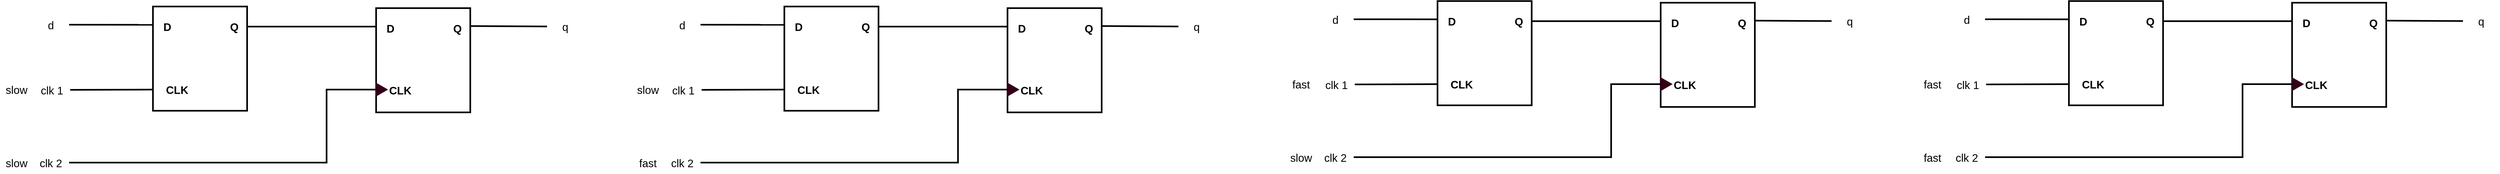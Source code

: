 <mxfile version="28.1.2">
  <diagram name="Page-1" id="pZ4C0FNI7BuHij9BLQkB">
    <mxGraphModel dx="1026" dy="610" grid="0" gridSize="10" guides="1" tooltips="1" connect="1" arrows="1" fold="1" page="1" pageScale="1" pageWidth="850" pageHeight="1100" math="0" shadow="0">
      <root>
        <mxCell id="0" />
        <mxCell id="1" parent="0" />
        <mxCell id="7MzC1vMGb-zY3rzy9tlx-23" value="" style="group" parent="1" vertex="1" connectable="0">
          <mxGeometry x="40" y="120" width="1072" height="307.5" as="geometry" />
        </mxCell>
        <mxCell id="7MzC1vMGb-zY3rzy9tlx-2" style="rounded=0;orthogonalLoop=1;jettySize=auto;html=1;exitX=1;exitY=0.5;exitDx=0;exitDy=0;endArrow=none;endFill=0;strokeWidth=3;entryX=0;entryY=0.5;entryDx=0;entryDy=0;" parent="7MzC1vMGb-zY3rzy9tlx-23" source="7MzC1vMGb-zY3rzy9tlx-3" edge="1">
          <mxGeometry relative="1" as="geometry">
            <mxPoint x="280" y="153" as="targetPoint" />
          </mxGeometry>
        </mxCell>
        <mxCell id="7MzC1vMGb-zY3rzy9tlx-3" value="clk 1" style="rounded=0;whiteSpace=wrap;html=1;strokeColor=none;fontSize=20;" parent="7MzC1vMGb-zY3rzy9tlx-23" vertex="1">
          <mxGeometry x="62" y="136" width="67" height="35" as="geometry" />
        </mxCell>
        <mxCell id="7MzC1vMGb-zY3rzy9tlx-4" style="rounded=0;orthogonalLoop=1;jettySize=auto;html=1;exitX=1;exitY=0.5;exitDx=0;exitDy=0;endArrow=none;endFill=0;strokeWidth=3;entryX=0.005;entryY=0.17;entryDx=0;entryDy=0;entryPerimeter=0;" parent="7MzC1vMGb-zY3rzy9tlx-23" source="7MzC1vMGb-zY3rzy9tlx-5" edge="1">
          <mxGeometry relative="1" as="geometry">
            <mxPoint x="292.865" y="33.64" as="targetPoint" />
          </mxGeometry>
        </mxCell>
        <mxCell id="7MzC1vMGb-zY3rzy9tlx-5" value="d" style="rounded=0;whiteSpace=wrap;html=1;strokeColor=none;fontSize=20;" parent="7MzC1vMGb-zY3rzy9tlx-23" vertex="1">
          <mxGeometry x="60" y="16" width="67" height="35" as="geometry" />
        </mxCell>
        <mxCell id="7MzC1vMGb-zY3rzy9tlx-6" style="rounded=0;orthogonalLoop=1;jettySize=auto;html=1;endArrow=none;endFill=0;strokeWidth=3;" parent="7MzC1vMGb-zY3rzy9tlx-23" edge="1">
          <mxGeometry relative="1" as="geometry">
            <mxPoint x="455" y="37" as="sourcePoint" />
            <mxPoint x="692" y="37" as="targetPoint" />
          </mxGeometry>
        </mxCell>
        <mxCell id="7MzC1vMGb-zY3rzy9tlx-7" value="" style="rounded=0;orthogonalLoop=1;jettySize=auto;html=1;strokeWidth=3;endArrow=none;endFill=0;" parent="7MzC1vMGb-zY3rzy9tlx-23" source="7MzC1vMGb-zY3rzy9tlx-8" edge="1">
          <mxGeometry relative="1" as="geometry">
            <mxPoint x="864" y="36" as="targetPoint" />
          </mxGeometry>
        </mxCell>
        <mxCell id="7MzC1vMGb-zY3rzy9tlx-8" value="q" style="rounded=0;whiteSpace=wrap;html=1;strokeColor=none;fontSize=20;" parent="7MzC1vMGb-zY3rzy9tlx-23" vertex="1">
          <mxGeometry x="1005" y="19.5" width="67" height="35" as="geometry" />
        </mxCell>
        <mxCell id="7MzC1vMGb-zY3rzy9tlx-9" value="" style="rounded=0;whiteSpace=wrap;html=1;strokeWidth=3;fontSize=20;container=0;fontStyle=1" parent="7MzC1vMGb-zY3rzy9tlx-23" vertex="1">
          <mxGeometry x="281" width="173" height="192" as="geometry" />
        </mxCell>
        <mxCell id="7MzC1vMGb-zY3rzy9tlx-10" value="D" style="text;html=1;align=center;verticalAlign=middle;resizable=0;points=[];autosize=1;strokeColor=none;fillColor=none;strokeWidth=3;fontSize=20;container=0;fontStyle=1" parent="7MzC1vMGb-zY3rzy9tlx-23" vertex="1">
          <mxGeometry x="290" y="18" width="33" height="37" as="geometry" />
        </mxCell>
        <mxCell id="7MzC1vMGb-zY3rzy9tlx-11" value="CLK" style="text;html=1;align=center;verticalAlign=middle;resizable=0;points=[];autosize=1;strokeColor=none;fillColor=none;strokeWidth=3;fontSize=20;container=0;fontStyle=1" parent="7MzC1vMGb-zY3rzy9tlx-23" vertex="1">
          <mxGeometry x="296" y="134" width="58" height="37" as="geometry" />
        </mxCell>
        <mxCell id="7MzC1vMGb-zY3rzy9tlx-12" value="Q" style="text;html=1;align=center;verticalAlign=middle;resizable=0;points=[];autosize=1;strokeColor=none;fillColor=none;strokeWidth=3;fontSize=20;container=0;fontStyle=1" parent="7MzC1vMGb-zY3rzy9tlx-23" vertex="1">
          <mxGeometry x="412" y="18" width="35" height="37" as="geometry" />
        </mxCell>
        <mxCell id="7MzC1vMGb-zY3rzy9tlx-14" value="" style="rounded=0;whiteSpace=wrap;html=1;strokeWidth=3;fontSize=20;container=0;fontStyle=1" parent="7MzC1vMGb-zY3rzy9tlx-23" vertex="1">
          <mxGeometry x="691" y="3" width="173" height="192" as="geometry" />
        </mxCell>
        <mxCell id="7MzC1vMGb-zY3rzy9tlx-15" value="D" style="text;html=1;align=center;verticalAlign=middle;resizable=0;points=[];autosize=1;strokeColor=none;fillColor=none;strokeWidth=3;fontSize=20;container=0;fontStyle=1" parent="7MzC1vMGb-zY3rzy9tlx-23" vertex="1">
          <mxGeometry x="700" y="21" width="33" height="37" as="geometry" />
        </mxCell>
        <mxCell id="7MzC1vMGb-zY3rzy9tlx-16" value="CLK" style="text;html=1;align=center;verticalAlign=middle;resizable=0;points=[];autosize=1;strokeColor=none;fillColor=none;strokeWidth=3;fontSize=20;container=0;fontStyle=1" parent="7MzC1vMGb-zY3rzy9tlx-23" vertex="1">
          <mxGeometry x="706" y="135" width="58" height="37" as="geometry" />
        </mxCell>
        <mxCell id="7MzC1vMGb-zY3rzy9tlx-17" value="Q" style="text;html=1;align=center;verticalAlign=middle;resizable=0;points=[];autosize=1;strokeColor=none;fillColor=none;strokeWidth=3;fontSize=20;container=0;fontStyle=1" parent="7MzC1vMGb-zY3rzy9tlx-23" vertex="1">
          <mxGeometry x="822" y="21" width="35" height="37" as="geometry" />
        </mxCell>
        <mxCell id="7MzC1vMGb-zY3rzy9tlx-18" value="" style="triangle;whiteSpace=wrap;html=1;strokeWidth=3;fillColor=#33001A;strokeColor=#33001A;fontColor=#ffffff;" parent="7MzC1vMGb-zY3rzy9tlx-23" vertex="1">
          <mxGeometry x="691" y="142" width="19" height="22" as="geometry" />
        </mxCell>
        <mxCell id="7MzC1vMGb-zY3rzy9tlx-20" style="edgeStyle=orthogonalEdgeStyle;rounded=0;orthogonalLoop=1;jettySize=auto;html=1;entryX=0;entryY=0.5;entryDx=0;entryDy=0;strokeWidth=3;endArrow=none;endFill=0;" parent="7MzC1vMGb-zY3rzy9tlx-23" source="7MzC1vMGb-zY3rzy9tlx-19" target="7MzC1vMGb-zY3rzy9tlx-18" edge="1">
          <mxGeometry relative="1" as="geometry">
            <Array as="points">
              <mxPoint x="600" y="288" />
              <mxPoint x="600" y="153" />
            </Array>
          </mxGeometry>
        </mxCell>
        <mxCell id="7MzC1vMGb-zY3rzy9tlx-19" value="clk 2" style="rounded=0;whiteSpace=wrap;html=1;strokeColor=none;fontSize=20;" parent="7MzC1vMGb-zY3rzy9tlx-23" vertex="1">
          <mxGeometry x="60" y="270" width="67" height="35" as="geometry" />
        </mxCell>
        <mxCell id="7MzC1vMGb-zY3rzy9tlx-21" value="&lt;font style=&quot;font-size: 20px;&quot;&gt;slow&lt;/font&gt;" style="text;html=1;align=center;verticalAlign=middle;resizable=0;points=[];autosize=1;strokeColor=none;fillColor=none;" parent="7MzC1vMGb-zY3rzy9tlx-23" vertex="1">
          <mxGeometry y="133" width="60" height="40" as="geometry" />
        </mxCell>
        <mxCell id="7MzC1vMGb-zY3rzy9tlx-22" value="&lt;font style=&quot;font-size: 20px;&quot;&gt;slow&lt;/font&gt;" style="text;html=1;align=center;verticalAlign=middle;resizable=0;points=[];autosize=1;strokeColor=none;fillColor=none;" parent="7MzC1vMGb-zY3rzy9tlx-23" vertex="1">
          <mxGeometry y="267.5" width="60" height="40" as="geometry" />
        </mxCell>
        <mxCell id="7MzC1vMGb-zY3rzy9tlx-24" value="" style="group" parent="1" vertex="1" connectable="0">
          <mxGeometry x="1200" y="120" width="1072" height="307.5" as="geometry" />
        </mxCell>
        <mxCell id="7MzC1vMGb-zY3rzy9tlx-25" style="rounded=0;orthogonalLoop=1;jettySize=auto;html=1;exitX=1;exitY=0.5;exitDx=0;exitDy=0;endArrow=none;endFill=0;strokeWidth=3;entryX=0;entryY=0.5;entryDx=0;entryDy=0;" parent="7MzC1vMGb-zY3rzy9tlx-24" source="7MzC1vMGb-zY3rzy9tlx-26" edge="1">
          <mxGeometry relative="1" as="geometry">
            <mxPoint x="280" y="153" as="targetPoint" />
          </mxGeometry>
        </mxCell>
        <mxCell id="7MzC1vMGb-zY3rzy9tlx-26" value="clk 1" style="rounded=0;whiteSpace=wrap;html=1;strokeColor=none;fontSize=20;" parent="7MzC1vMGb-zY3rzy9tlx-24" vertex="1">
          <mxGeometry x="62" y="136" width="67" height="35" as="geometry" />
        </mxCell>
        <mxCell id="7MzC1vMGb-zY3rzy9tlx-27" style="rounded=0;orthogonalLoop=1;jettySize=auto;html=1;exitX=1;exitY=0.5;exitDx=0;exitDy=0;endArrow=none;endFill=0;strokeWidth=3;entryX=0.005;entryY=0.17;entryDx=0;entryDy=0;entryPerimeter=0;" parent="7MzC1vMGb-zY3rzy9tlx-24" source="7MzC1vMGb-zY3rzy9tlx-28" edge="1">
          <mxGeometry relative="1" as="geometry">
            <mxPoint x="292.865" y="33.64" as="targetPoint" />
          </mxGeometry>
        </mxCell>
        <mxCell id="7MzC1vMGb-zY3rzy9tlx-28" value="d" style="rounded=0;whiteSpace=wrap;html=1;strokeColor=none;fontSize=20;" parent="7MzC1vMGb-zY3rzy9tlx-24" vertex="1">
          <mxGeometry x="60" y="16" width="67" height="35" as="geometry" />
        </mxCell>
        <mxCell id="7MzC1vMGb-zY3rzy9tlx-29" style="rounded=0;orthogonalLoop=1;jettySize=auto;html=1;endArrow=none;endFill=0;strokeWidth=3;" parent="7MzC1vMGb-zY3rzy9tlx-24" edge="1">
          <mxGeometry relative="1" as="geometry">
            <mxPoint x="455" y="37" as="sourcePoint" />
            <mxPoint x="692" y="37" as="targetPoint" />
          </mxGeometry>
        </mxCell>
        <mxCell id="7MzC1vMGb-zY3rzy9tlx-30" value="" style="rounded=0;orthogonalLoop=1;jettySize=auto;html=1;strokeWidth=3;endArrow=none;endFill=0;" parent="7MzC1vMGb-zY3rzy9tlx-24" source="7MzC1vMGb-zY3rzy9tlx-31" edge="1">
          <mxGeometry relative="1" as="geometry">
            <mxPoint x="864" y="36" as="targetPoint" />
          </mxGeometry>
        </mxCell>
        <mxCell id="7MzC1vMGb-zY3rzy9tlx-31" value="q" style="rounded=0;whiteSpace=wrap;html=1;strokeColor=none;fontSize=20;" parent="7MzC1vMGb-zY3rzy9tlx-24" vertex="1">
          <mxGeometry x="1005" y="19.5" width="67" height="35" as="geometry" />
        </mxCell>
        <mxCell id="7MzC1vMGb-zY3rzy9tlx-32" value="" style="rounded=0;whiteSpace=wrap;html=1;strokeWidth=3;fontSize=20;container=0;fontStyle=1" parent="7MzC1vMGb-zY3rzy9tlx-24" vertex="1">
          <mxGeometry x="281" width="173" height="192" as="geometry" />
        </mxCell>
        <mxCell id="7MzC1vMGb-zY3rzy9tlx-33" value="D" style="text;html=1;align=center;verticalAlign=middle;resizable=0;points=[];autosize=1;strokeColor=none;fillColor=none;strokeWidth=3;fontSize=20;container=0;fontStyle=1" parent="7MzC1vMGb-zY3rzy9tlx-24" vertex="1">
          <mxGeometry x="290" y="18" width="33" height="37" as="geometry" />
        </mxCell>
        <mxCell id="7MzC1vMGb-zY3rzy9tlx-34" value="CLK" style="text;html=1;align=center;verticalAlign=middle;resizable=0;points=[];autosize=1;strokeColor=none;fillColor=none;strokeWidth=3;fontSize=20;container=0;fontStyle=1" parent="7MzC1vMGb-zY3rzy9tlx-24" vertex="1">
          <mxGeometry x="296" y="134" width="58" height="37" as="geometry" />
        </mxCell>
        <mxCell id="7MzC1vMGb-zY3rzy9tlx-35" value="Q" style="text;html=1;align=center;verticalAlign=middle;resizable=0;points=[];autosize=1;strokeColor=none;fillColor=none;strokeWidth=3;fontSize=20;container=0;fontStyle=1" parent="7MzC1vMGb-zY3rzy9tlx-24" vertex="1">
          <mxGeometry x="412" y="18" width="35" height="37" as="geometry" />
        </mxCell>
        <mxCell id="7MzC1vMGb-zY3rzy9tlx-37" value="" style="rounded=0;whiteSpace=wrap;html=1;strokeWidth=3;fontSize=20;container=0;fontStyle=1" parent="7MzC1vMGb-zY3rzy9tlx-24" vertex="1">
          <mxGeometry x="691" y="3" width="173" height="192" as="geometry" />
        </mxCell>
        <mxCell id="7MzC1vMGb-zY3rzy9tlx-38" value="D" style="text;html=1;align=center;verticalAlign=middle;resizable=0;points=[];autosize=1;strokeColor=none;fillColor=none;strokeWidth=3;fontSize=20;container=0;fontStyle=1" parent="7MzC1vMGb-zY3rzy9tlx-24" vertex="1">
          <mxGeometry x="700" y="21" width="33" height="37" as="geometry" />
        </mxCell>
        <mxCell id="7MzC1vMGb-zY3rzy9tlx-39" value="CLK" style="text;html=1;align=center;verticalAlign=middle;resizable=0;points=[];autosize=1;strokeColor=none;fillColor=none;strokeWidth=3;fontSize=20;container=0;fontStyle=1" parent="7MzC1vMGb-zY3rzy9tlx-24" vertex="1">
          <mxGeometry x="706" y="135" width="58" height="37" as="geometry" />
        </mxCell>
        <mxCell id="7MzC1vMGb-zY3rzy9tlx-40" value="Q" style="text;html=1;align=center;verticalAlign=middle;resizable=0;points=[];autosize=1;strokeColor=none;fillColor=none;strokeWidth=3;fontSize=20;container=0;fontStyle=1" parent="7MzC1vMGb-zY3rzy9tlx-24" vertex="1">
          <mxGeometry x="822" y="21" width="35" height="37" as="geometry" />
        </mxCell>
        <mxCell id="7MzC1vMGb-zY3rzy9tlx-41" value="" style="triangle;whiteSpace=wrap;html=1;strokeWidth=3;fillColor=#33001A;strokeColor=#33001A;fontColor=#ffffff;" parent="7MzC1vMGb-zY3rzy9tlx-24" vertex="1">
          <mxGeometry x="691" y="142" width="19" height="22" as="geometry" />
        </mxCell>
        <mxCell id="7MzC1vMGb-zY3rzy9tlx-42" style="edgeStyle=orthogonalEdgeStyle;rounded=0;orthogonalLoop=1;jettySize=auto;html=1;entryX=0;entryY=0.5;entryDx=0;entryDy=0;strokeWidth=3;endArrow=none;endFill=0;" parent="7MzC1vMGb-zY3rzy9tlx-24" source="7MzC1vMGb-zY3rzy9tlx-43" target="7MzC1vMGb-zY3rzy9tlx-41" edge="1">
          <mxGeometry relative="1" as="geometry">
            <Array as="points">
              <mxPoint x="600" y="288" />
              <mxPoint x="600" y="153" />
            </Array>
          </mxGeometry>
        </mxCell>
        <mxCell id="7MzC1vMGb-zY3rzy9tlx-43" value="clk 2" style="rounded=0;whiteSpace=wrap;html=1;strokeColor=none;fontSize=20;" parent="7MzC1vMGb-zY3rzy9tlx-24" vertex="1">
          <mxGeometry x="60" y="270" width="67" height="35" as="geometry" />
        </mxCell>
        <mxCell id="7MzC1vMGb-zY3rzy9tlx-44" value="&lt;font style=&quot;font-size: 20px;&quot;&gt;slow&lt;/font&gt;" style="text;html=1;align=center;verticalAlign=middle;resizable=0;points=[];autosize=1;strokeColor=none;fillColor=none;" parent="7MzC1vMGb-zY3rzy9tlx-24" vertex="1">
          <mxGeometry y="133" width="60" height="40" as="geometry" />
        </mxCell>
        <mxCell id="7MzC1vMGb-zY3rzy9tlx-45" value="&lt;font style=&quot;font-size: 20px;&quot;&gt;fast&lt;/font&gt;" style="text;html=1;align=center;verticalAlign=middle;resizable=0;points=[];autosize=1;strokeColor=none;fillColor=none;" parent="7MzC1vMGb-zY3rzy9tlx-24" vertex="1">
          <mxGeometry y="267.5" width="60" height="40" as="geometry" />
        </mxCell>
        <mxCell id="7MzC1vMGb-zY3rzy9tlx-46" value="" style="group" parent="1" vertex="1" connectable="0">
          <mxGeometry x="2400" y="110" width="1072" height="307.5" as="geometry" />
        </mxCell>
        <mxCell id="7MzC1vMGb-zY3rzy9tlx-47" style="rounded=0;orthogonalLoop=1;jettySize=auto;html=1;exitX=1;exitY=0.5;exitDx=0;exitDy=0;endArrow=none;endFill=0;strokeWidth=3;entryX=0;entryY=0.5;entryDx=0;entryDy=0;" parent="7MzC1vMGb-zY3rzy9tlx-46" source="7MzC1vMGb-zY3rzy9tlx-48" edge="1">
          <mxGeometry relative="1" as="geometry">
            <mxPoint x="280" y="153" as="targetPoint" />
          </mxGeometry>
        </mxCell>
        <mxCell id="7MzC1vMGb-zY3rzy9tlx-48" value="clk 1" style="rounded=0;whiteSpace=wrap;html=1;strokeColor=none;fontSize=20;" parent="7MzC1vMGb-zY3rzy9tlx-46" vertex="1">
          <mxGeometry x="62" y="136" width="67" height="35" as="geometry" />
        </mxCell>
        <mxCell id="7MzC1vMGb-zY3rzy9tlx-49" style="rounded=0;orthogonalLoop=1;jettySize=auto;html=1;exitX=1;exitY=0.5;exitDx=0;exitDy=0;endArrow=none;endFill=0;strokeWidth=3;entryX=0.005;entryY=0.17;entryDx=0;entryDy=0;entryPerimeter=0;" parent="7MzC1vMGb-zY3rzy9tlx-46" source="7MzC1vMGb-zY3rzy9tlx-50" edge="1">
          <mxGeometry relative="1" as="geometry">
            <mxPoint x="292.865" y="33.64" as="targetPoint" />
          </mxGeometry>
        </mxCell>
        <mxCell id="7MzC1vMGb-zY3rzy9tlx-50" value="d" style="rounded=0;whiteSpace=wrap;html=1;strokeColor=none;fontSize=20;" parent="7MzC1vMGb-zY3rzy9tlx-46" vertex="1">
          <mxGeometry x="60" y="16" width="67" height="35" as="geometry" />
        </mxCell>
        <mxCell id="7MzC1vMGb-zY3rzy9tlx-51" style="rounded=0;orthogonalLoop=1;jettySize=auto;html=1;endArrow=none;endFill=0;strokeWidth=3;" parent="7MzC1vMGb-zY3rzy9tlx-46" edge="1">
          <mxGeometry relative="1" as="geometry">
            <mxPoint x="455" y="37" as="sourcePoint" />
            <mxPoint x="692" y="37" as="targetPoint" />
          </mxGeometry>
        </mxCell>
        <mxCell id="7MzC1vMGb-zY3rzy9tlx-52" value="" style="rounded=0;orthogonalLoop=1;jettySize=auto;html=1;strokeWidth=3;endArrow=none;endFill=0;" parent="7MzC1vMGb-zY3rzy9tlx-46" source="7MzC1vMGb-zY3rzy9tlx-53" edge="1">
          <mxGeometry relative="1" as="geometry">
            <mxPoint x="864" y="36" as="targetPoint" />
          </mxGeometry>
        </mxCell>
        <mxCell id="7MzC1vMGb-zY3rzy9tlx-53" value="q" style="rounded=0;whiteSpace=wrap;html=1;strokeColor=none;fontSize=20;" parent="7MzC1vMGb-zY3rzy9tlx-46" vertex="1">
          <mxGeometry x="1005" y="19.5" width="67" height="35" as="geometry" />
        </mxCell>
        <mxCell id="7MzC1vMGb-zY3rzy9tlx-54" value="" style="rounded=0;whiteSpace=wrap;html=1;strokeWidth=3;fontSize=20;container=0;fontStyle=1" parent="7MzC1vMGb-zY3rzy9tlx-46" vertex="1">
          <mxGeometry x="281" width="173" height="192" as="geometry" />
        </mxCell>
        <mxCell id="7MzC1vMGb-zY3rzy9tlx-55" value="D" style="text;html=1;align=center;verticalAlign=middle;resizable=0;points=[];autosize=1;strokeColor=none;fillColor=none;strokeWidth=3;fontSize=20;container=0;fontStyle=1" parent="7MzC1vMGb-zY3rzy9tlx-46" vertex="1">
          <mxGeometry x="290" y="18" width="33" height="37" as="geometry" />
        </mxCell>
        <mxCell id="7MzC1vMGb-zY3rzy9tlx-56" value="CLK" style="text;html=1;align=center;verticalAlign=middle;resizable=0;points=[];autosize=1;strokeColor=none;fillColor=none;strokeWidth=3;fontSize=20;container=0;fontStyle=1" parent="7MzC1vMGb-zY3rzy9tlx-46" vertex="1">
          <mxGeometry x="296" y="134" width="58" height="37" as="geometry" />
        </mxCell>
        <mxCell id="7MzC1vMGb-zY3rzy9tlx-57" value="Q" style="text;html=1;align=center;verticalAlign=middle;resizable=0;points=[];autosize=1;strokeColor=none;fillColor=none;strokeWidth=3;fontSize=20;container=0;fontStyle=1" parent="7MzC1vMGb-zY3rzy9tlx-46" vertex="1">
          <mxGeometry x="412" y="18" width="35" height="37" as="geometry" />
        </mxCell>
        <mxCell id="7MzC1vMGb-zY3rzy9tlx-59" value="" style="rounded=0;whiteSpace=wrap;html=1;strokeWidth=3;fontSize=20;container=0;fontStyle=1" parent="7MzC1vMGb-zY3rzy9tlx-46" vertex="1">
          <mxGeometry x="691" y="3" width="173" height="192" as="geometry" />
        </mxCell>
        <mxCell id="7MzC1vMGb-zY3rzy9tlx-60" value="D" style="text;html=1;align=center;verticalAlign=middle;resizable=0;points=[];autosize=1;strokeColor=none;fillColor=none;strokeWidth=3;fontSize=20;container=0;fontStyle=1" parent="7MzC1vMGb-zY3rzy9tlx-46" vertex="1">
          <mxGeometry x="700" y="21" width="33" height="37" as="geometry" />
        </mxCell>
        <mxCell id="7MzC1vMGb-zY3rzy9tlx-61" value="CLK" style="text;html=1;align=center;verticalAlign=middle;resizable=0;points=[];autosize=1;strokeColor=none;fillColor=none;strokeWidth=3;fontSize=20;container=0;fontStyle=1" parent="7MzC1vMGb-zY3rzy9tlx-46" vertex="1">
          <mxGeometry x="706" y="135" width="58" height="37" as="geometry" />
        </mxCell>
        <mxCell id="7MzC1vMGb-zY3rzy9tlx-62" value="Q" style="text;html=1;align=center;verticalAlign=middle;resizable=0;points=[];autosize=1;strokeColor=none;fillColor=none;strokeWidth=3;fontSize=20;container=0;fontStyle=1" parent="7MzC1vMGb-zY3rzy9tlx-46" vertex="1">
          <mxGeometry x="822" y="21" width="35" height="37" as="geometry" />
        </mxCell>
        <mxCell id="7MzC1vMGb-zY3rzy9tlx-63" value="" style="triangle;whiteSpace=wrap;html=1;strokeWidth=3;fillColor=#33001A;strokeColor=#33001A;fontColor=#ffffff;" parent="7MzC1vMGb-zY3rzy9tlx-46" vertex="1">
          <mxGeometry x="691" y="142" width="19" height="22" as="geometry" />
        </mxCell>
        <mxCell id="7MzC1vMGb-zY3rzy9tlx-64" style="edgeStyle=orthogonalEdgeStyle;rounded=0;orthogonalLoop=1;jettySize=auto;html=1;entryX=0;entryY=0.5;entryDx=0;entryDy=0;strokeWidth=3;endArrow=none;endFill=0;" parent="7MzC1vMGb-zY3rzy9tlx-46" source="7MzC1vMGb-zY3rzy9tlx-65" target="7MzC1vMGb-zY3rzy9tlx-63" edge="1">
          <mxGeometry relative="1" as="geometry">
            <Array as="points">
              <mxPoint x="600" y="288" />
              <mxPoint x="600" y="153" />
            </Array>
          </mxGeometry>
        </mxCell>
        <mxCell id="7MzC1vMGb-zY3rzy9tlx-65" value="clk 2" style="rounded=0;whiteSpace=wrap;html=1;strokeColor=none;fontSize=20;" parent="7MzC1vMGb-zY3rzy9tlx-46" vertex="1">
          <mxGeometry x="60" y="270" width="67" height="35" as="geometry" />
        </mxCell>
        <mxCell id="7MzC1vMGb-zY3rzy9tlx-66" value="&lt;font style=&quot;font-size: 20px;&quot;&gt;fast&lt;/font&gt;" style="text;html=1;align=center;verticalAlign=middle;resizable=0;points=[];autosize=1;strokeColor=none;fillColor=none;" parent="7MzC1vMGb-zY3rzy9tlx-46" vertex="1">
          <mxGeometry y="133" width="60" height="40" as="geometry" />
        </mxCell>
        <mxCell id="7MzC1vMGb-zY3rzy9tlx-67" value="&lt;font style=&quot;font-size: 20px;&quot;&gt;slow&lt;/font&gt;" style="text;html=1;align=center;verticalAlign=middle;resizable=0;points=[];autosize=1;strokeColor=none;fillColor=none;" parent="7MzC1vMGb-zY3rzy9tlx-46" vertex="1">
          <mxGeometry y="267.5" width="60" height="40" as="geometry" />
        </mxCell>
        <mxCell id="7MzC1vMGb-zY3rzy9tlx-68" value="" style="group" parent="1" vertex="1" connectable="0">
          <mxGeometry x="3560" y="110" width="1072" height="307.5" as="geometry" />
        </mxCell>
        <mxCell id="7MzC1vMGb-zY3rzy9tlx-69" style="rounded=0;orthogonalLoop=1;jettySize=auto;html=1;exitX=1;exitY=0.5;exitDx=0;exitDy=0;endArrow=none;endFill=0;strokeWidth=3;entryX=0;entryY=0.5;entryDx=0;entryDy=0;" parent="7MzC1vMGb-zY3rzy9tlx-68" source="7MzC1vMGb-zY3rzy9tlx-70" edge="1">
          <mxGeometry relative="1" as="geometry">
            <mxPoint x="280" y="153" as="targetPoint" />
          </mxGeometry>
        </mxCell>
        <mxCell id="7MzC1vMGb-zY3rzy9tlx-70" value="clk 1" style="rounded=0;whiteSpace=wrap;html=1;strokeColor=none;fontSize=20;" parent="7MzC1vMGb-zY3rzy9tlx-68" vertex="1">
          <mxGeometry x="62" y="136" width="67" height="35" as="geometry" />
        </mxCell>
        <mxCell id="7MzC1vMGb-zY3rzy9tlx-71" style="rounded=0;orthogonalLoop=1;jettySize=auto;html=1;exitX=1;exitY=0.5;exitDx=0;exitDy=0;endArrow=none;endFill=0;strokeWidth=3;entryX=0.005;entryY=0.17;entryDx=0;entryDy=0;entryPerimeter=0;" parent="7MzC1vMGb-zY3rzy9tlx-68" source="7MzC1vMGb-zY3rzy9tlx-72" edge="1">
          <mxGeometry relative="1" as="geometry">
            <mxPoint x="292.865" y="33.64" as="targetPoint" />
          </mxGeometry>
        </mxCell>
        <mxCell id="7MzC1vMGb-zY3rzy9tlx-72" value="d" style="rounded=0;whiteSpace=wrap;html=1;strokeColor=none;fontSize=20;" parent="7MzC1vMGb-zY3rzy9tlx-68" vertex="1">
          <mxGeometry x="60" y="16" width="67" height="35" as="geometry" />
        </mxCell>
        <mxCell id="7MzC1vMGb-zY3rzy9tlx-73" style="rounded=0;orthogonalLoop=1;jettySize=auto;html=1;endArrow=none;endFill=0;strokeWidth=3;" parent="7MzC1vMGb-zY3rzy9tlx-68" edge="1">
          <mxGeometry relative="1" as="geometry">
            <mxPoint x="455" y="37" as="sourcePoint" />
            <mxPoint x="692" y="37" as="targetPoint" />
          </mxGeometry>
        </mxCell>
        <mxCell id="7MzC1vMGb-zY3rzy9tlx-74" value="" style="rounded=0;orthogonalLoop=1;jettySize=auto;html=1;strokeWidth=3;endArrow=none;endFill=0;" parent="7MzC1vMGb-zY3rzy9tlx-68" source="7MzC1vMGb-zY3rzy9tlx-75" edge="1">
          <mxGeometry relative="1" as="geometry">
            <mxPoint x="864" y="36" as="targetPoint" />
          </mxGeometry>
        </mxCell>
        <mxCell id="7MzC1vMGb-zY3rzy9tlx-75" value="q" style="rounded=0;whiteSpace=wrap;html=1;strokeColor=none;fontSize=20;" parent="7MzC1vMGb-zY3rzy9tlx-68" vertex="1">
          <mxGeometry x="1005" y="19.5" width="67" height="35" as="geometry" />
        </mxCell>
        <mxCell id="7MzC1vMGb-zY3rzy9tlx-76" value="" style="rounded=0;whiteSpace=wrap;html=1;strokeWidth=3;fontSize=20;container=0;fontStyle=1" parent="7MzC1vMGb-zY3rzy9tlx-68" vertex="1">
          <mxGeometry x="281" width="173" height="192" as="geometry" />
        </mxCell>
        <mxCell id="7MzC1vMGb-zY3rzy9tlx-77" value="D" style="text;html=1;align=center;verticalAlign=middle;resizable=0;points=[];autosize=1;strokeColor=none;fillColor=none;strokeWidth=3;fontSize=20;container=0;fontStyle=1" parent="7MzC1vMGb-zY3rzy9tlx-68" vertex="1">
          <mxGeometry x="290" y="18" width="33" height="37" as="geometry" />
        </mxCell>
        <mxCell id="7MzC1vMGb-zY3rzy9tlx-78" value="CLK" style="text;html=1;align=center;verticalAlign=middle;resizable=0;points=[];autosize=1;strokeColor=none;fillColor=none;strokeWidth=3;fontSize=20;container=0;fontStyle=1" parent="7MzC1vMGb-zY3rzy9tlx-68" vertex="1">
          <mxGeometry x="296" y="134" width="58" height="37" as="geometry" />
        </mxCell>
        <mxCell id="7MzC1vMGb-zY3rzy9tlx-79" value="Q" style="text;html=1;align=center;verticalAlign=middle;resizable=0;points=[];autosize=1;strokeColor=none;fillColor=none;strokeWidth=3;fontSize=20;container=0;fontStyle=1" parent="7MzC1vMGb-zY3rzy9tlx-68" vertex="1">
          <mxGeometry x="412" y="18" width="35" height="37" as="geometry" />
        </mxCell>
        <mxCell id="7MzC1vMGb-zY3rzy9tlx-81" value="" style="rounded=0;whiteSpace=wrap;html=1;strokeWidth=3;fontSize=20;container=0;fontStyle=1" parent="7MzC1vMGb-zY3rzy9tlx-68" vertex="1">
          <mxGeometry x="691" y="3" width="173" height="192" as="geometry" />
        </mxCell>
        <mxCell id="7MzC1vMGb-zY3rzy9tlx-82" value="D" style="text;html=1;align=center;verticalAlign=middle;resizable=0;points=[];autosize=1;strokeColor=none;fillColor=none;strokeWidth=3;fontSize=20;container=0;fontStyle=1" parent="7MzC1vMGb-zY3rzy9tlx-68" vertex="1">
          <mxGeometry x="700" y="21" width="33" height="37" as="geometry" />
        </mxCell>
        <mxCell id="7MzC1vMGb-zY3rzy9tlx-83" value="CLK" style="text;html=1;align=center;verticalAlign=middle;resizable=0;points=[];autosize=1;strokeColor=none;fillColor=none;strokeWidth=3;fontSize=20;container=0;fontStyle=1" parent="7MzC1vMGb-zY3rzy9tlx-68" vertex="1">
          <mxGeometry x="706" y="135" width="58" height="37" as="geometry" />
        </mxCell>
        <mxCell id="7MzC1vMGb-zY3rzy9tlx-84" value="Q" style="text;html=1;align=center;verticalAlign=middle;resizable=0;points=[];autosize=1;strokeColor=none;fillColor=none;strokeWidth=3;fontSize=20;container=0;fontStyle=1" parent="7MzC1vMGb-zY3rzy9tlx-68" vertex="1">
          <mxGeometry x="822" y="21" width="35" height="37" as="geometry" />
        </mxCell>
        <mxCell id="7MzC1vMGb-zY3rzy9tlx-85" value="" style="triangle;whiteSpace=wrap;html=1;strokeWidth=3;fillColor=#33001A;strokeColor=#33001A;fontColor=#ffffff;" parent="7MzC1vMGb-zY3rzy9tlx-68" vertex="1">
          <mxGeometry x="691" y="142" width="19" height="22" as="geometry" />
        </mxCell>
        <mxCell id="7MzC1vMGb-zY3rzy9tlx-86" style="edgeStyle=orthogonalEdgeStyle;rounded=0;orthogonalLoop=1;jettySize=auto;html=1;entryX=0;entryY=0.5;entryDx=0;entryDy=0;strokeWidth=3;endArrow=none;endFill=0;" parent="7MzC1vMGb-zY3rzy9tlx-68" source="7MzC1vMGb-zY3rzy9tlx-87" target="7MzC1vMGb-zY3rzy9tlx-85" edge="1">
          <mxGeometry relative="1" as="geometry">
            <Array as="points">
              <mxPoint x="600" y="288" />
              <mxPoint x="600" y="153" />
            </Array>
          </mxGeometry>
        </mxCell>
        <mxCell id="7MzC1vMGb-zY3rzy9tlx-87" value="clk 2" style="rounded=0;whiteSpace=wrap;html=1;strokeColor=none;fontSize=20;" parent="7MzC1vMGb-zY3rzy9tlx-68" vertex="1">
          <mxGeometry x="60" y="270" width="67" height="35" as="geometry" />
        </mxCell>
        <mxCell id="7MzC1vMGb-zY3rzy9tlx-88" value="&lt;font style=&quot;font-size: 20px;&quot;&gt;fast&lt;/font&gt;" style="text;html=1;align=center;verticalAlign=middle;resizable=0;points=[];autosize=1;strokeColor=none;fillColor=none;" parent="7MzC1vMGb-zY3rzy9tlx-68" vertex="1">
          <mxGeometry y="133" width="60" height="40" as="geometry" />
        </mxCell>
        <mxCell id="7MzC1vMGb-zY3rzy9tlx-89" value="&lt;font style=&quot;font-size: 20px;&quot;&gt;fast&lt;/font&gt;" style="text;html=1;align=center;verticalAlign=middle;resizable=0;points=[];autosize=1;strokeColor=none;fillColor=none;" parent="7MzC1vMGb-zY3rzy9tlx-68" vertex="1">
          <mxGeometry y="267.5" width="60" height="40" as="geometry" />
        </mxCell>
      </root>
    </mxGraphModel>
  </diagram>
</mxfile>
